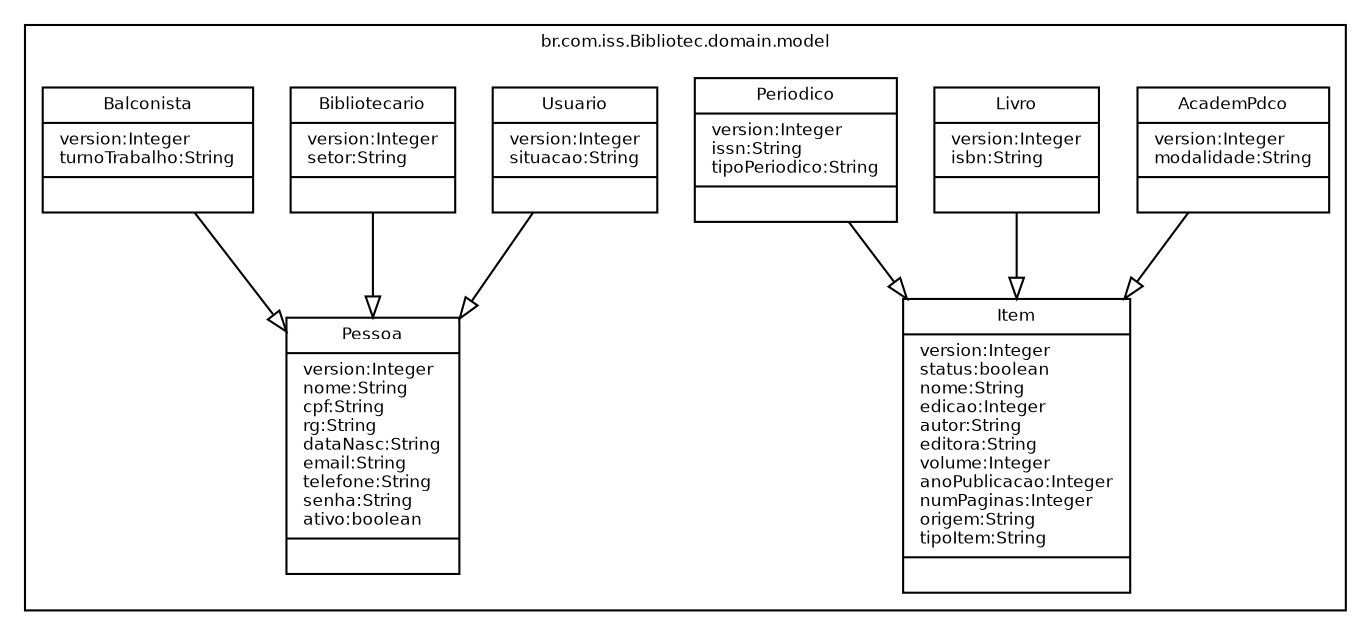 //Gerado automaticamente por plugin da www.gumga.com.br munif@munifgebara.com.br

digraph G{
fontname = "Bitstream Vera Sans"
fontsize = 8

node [
        fontname = "Bitstream Vera Sans"
        fontsize = 8
        shape = "record"
]

edge [
        fontname = "Bitstream Vera Sans"
        fontsize = 8
]

subgraph clusterbr_com_iss_Bibliotec_domain_model
{
label="br.com.iss.Bibliotec.domain.model";
AcademPdco [label = "{AcademPdco|version:Integer\lmodalidade:String\l|}"]
Usuario [label = "{Usuario|version:Integer\lsituacao:String\l|}"]
Livro [label = "{Livro|version:Integer\lisbn:String\l|}"]
Bibliotecario [label = "{Bibliotecario|version:Integer\lsetor:String\l|}"]
Balconista [label = "{Balconista|version:Integer\lturnoTrabalho:String\l|}"]
Pessoa [label = "{Pessoa|version:Integer\lnome:String\lcpf:String\lrg:String\ldataNasc:String\lemail:String\ltelefone:String\lsenha:String\lativo:boolean\l|}"]
Periodico [label = "{Periodico|version:Integer\lissn:String\ltipoPeriodico:String\l|}"]
Item [label = "{Item|version:Integer\lstatus:boolean\lnome:String\ledicao:Integer\lautor:String\leditora:String\lvolume:Integer\lanoPublicacao:Integer\lnumPaginas:Integer\lorigem:String\ltipoItem:String\l|}"]

}

edge [ arrowhead = "empty" headlabel = "" taillabel = ""] AcademPdco -> Item
edge [ arrowhead = "empty" headlabel = "" taillabel = ""] Periodico -> Item
edge [ arrowhead = "empty" headlabel = "" taillabel = ""] Bibliotecario -> Pessoa
edge [ arrowhead = "empty" headlabel = "" taillabel = ""] Livro -> Item
edge [ arrowhead = "empty" headlabel = "" taillabel = ""] Balconista -> Pessoa
edge [ arrowhead = "empty" headlabel = "" taillabel = ""] Usuario -> Pessoa

}

